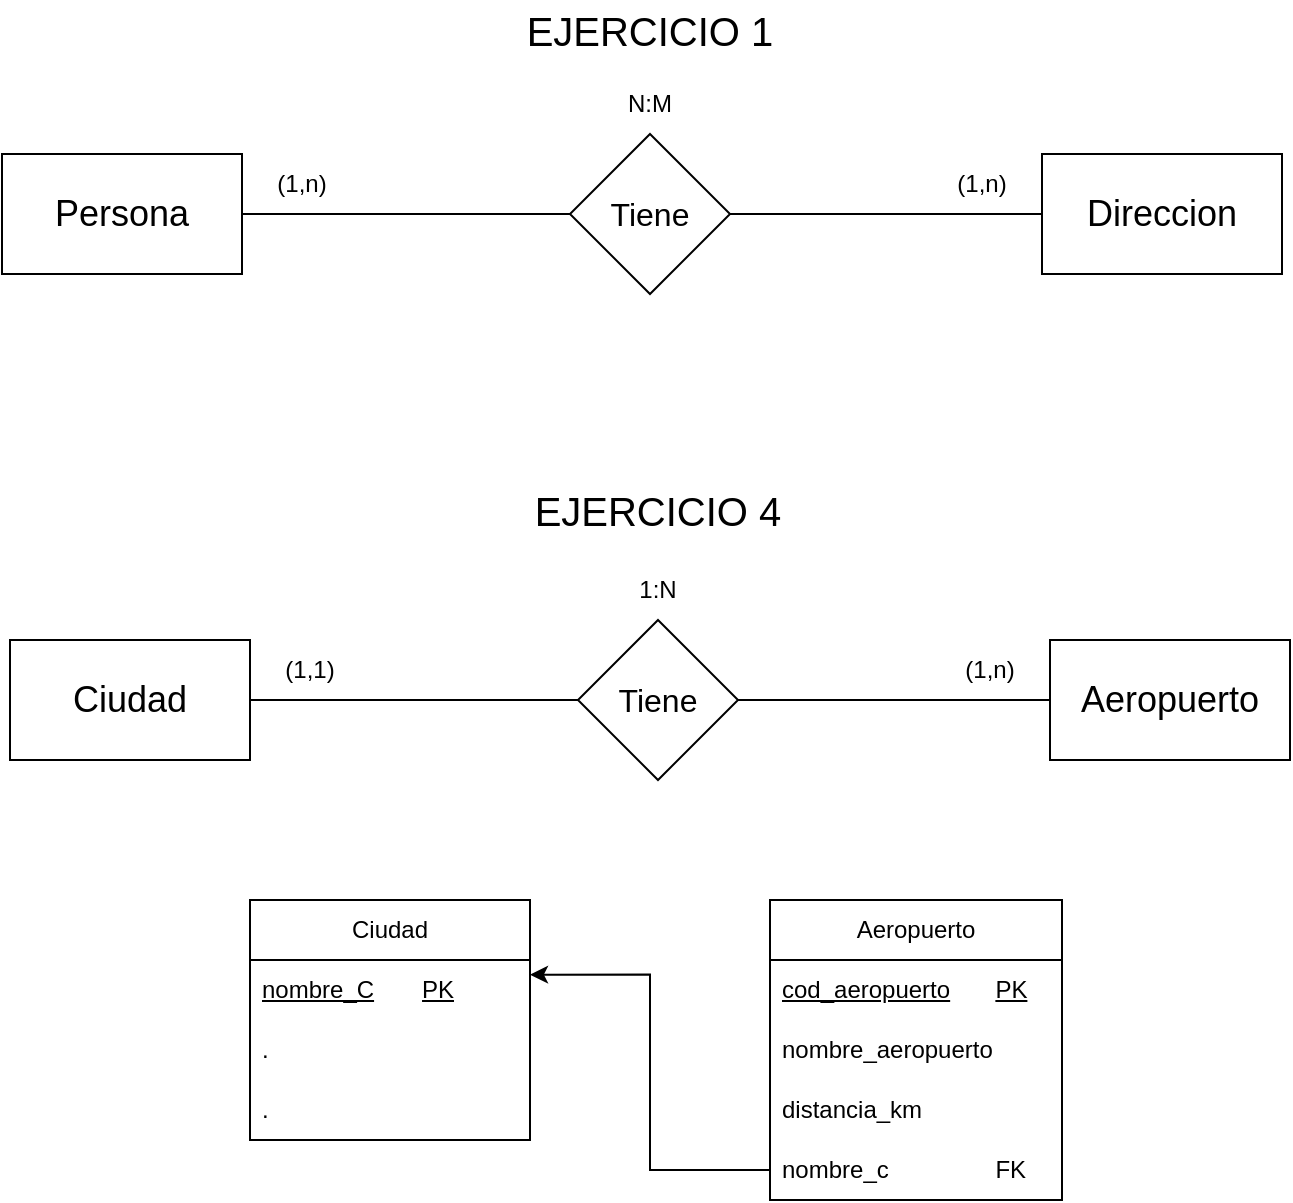 <mxfile version="22.1.0" type="github">
  <diagram name="Página-1" id="Z795Bbzr82MwVMrNqGUJ">
    <mxGraphModel dx="1221" dy="665" grid="1" gridSize="10" guides="1" tooltips="1" connect="1" arrows="1" fold="1" page="1" pageScale="1" pageWidth="827" pageHeight="1169" math="0" shadow="0">
      <root>
        <mxCell id="0" />
        <mxCell id="1" parent="0" />
        <mxCell id="fTpqq8_Z_Hes4YuYpRoL-5" style="edgeStyle=orthogonalEdgeStyle;rounded=0;orthogonalLoop=1;jettySize=auto;html=1;endArrow=none;endFill=0;" parent="1" source="fTpqq8_Z_Hes4YuYpRoL-1" target="fTpqq8_Z_Hes4YuYpRoL-2" edge="1">
          <mxGeometry relative="1" as="geometry" />
        </mxCell>
        <mxCell id="fTpqq8_Z_Hes4YuYpRoL-1" value="&lt;font style=&quot;font-size: 18px;&quot;&gt;Persona&lt;/font&gt;" style="rounded=0;whiteSpace=wrap;html=1;" parent="1" vertex="1">
          <mxGeometry x="90" y="117" width="120" height="60" as="geometry" />
        </mxCell>
        <mxCell id="fTpqq8_Z_Hes4YuYpRoL-6" style="edgeStyle=orthogonalEdgeStyle;rounded=0;orthogonalLoop=1;jettySize=auto;html=1;endArrow=none;endFill=0;" parent="1" source="fTpqq8_Z_Hes4YuYpRoL-2" target="fTpqq8_Z_Hes4YuYpRoL-3" edge="1">
          <mxGeometry relative="1" as="geometry" />
        </mxCell>
        <mxCell id="fTpqq8_Z_Hes4YuYpRoL-2" value="&lt;font style=&quot;font-size: 16px;&quot;&gt;Tiene&lt;/font&gt;" style="rhombus;whiteSpace=wrap;html=1;" parent="1" vertex="1">
          <mxGeometry x="374" y="107" width="80" height="80" as="geometry" />
        </mxCell>
        <mxCell id="fTpqq8_Z_Hes4YuYpRoL-3" value="&lt;font style=&quot;font-size: 18px;&quot;&gt;Direccion&lt;/font&gt;" style="rounded=0;whiteSpace=wrap;html=1;" parent="1" vertex="1">
          <mxGeometry x="610" y="117" width="120" height="60" as="geometry" />
        </mxCell>
        <mxCell id="fTpqq8_Z_Hes4YuYpRoL-7" value="(1,n)" style="text;html=1;strokeColor=none;fillColor=none;align=center;verticalAlign=middle;whiteSpace=wrap;rounded=0;" parent="1" vertex="1">
          <mxGeometry x="550" y="117" width="60" height="30" as="geometry" />
        </mxCell>
        <mxCell id="fTpqq8_Z_Hes4YuYpRoL-8" value="(1,n)" style="text;html=1;strokeColor=none;fillColor=none;align=center;verticalAlign=middle;whiteSpace=wrap;rounded=0;" parent="1" vertex="1">
          <mxGeometry x="210" y="117" width="60" height="30" as="geometry" />
        </mxCell>
        <mxCell id="fTpqq8_Z_Hes4YuYpRoL-9" value="N:M" style="text;html=1;strokeColor=none;fillColor=none;align=center;verticalAlign=middle;whiteSpace=wrap;rounded=0;" parent="1" vertex="1">
          <mxGeometry x="384" y="77" width="60" height="30" as="geometry" />
        </mxCell>
        <mxCell id="fTpqq8_Z_Hes4YuYpRoL-11" style="edgeStyle=orthogonalEdgeStyle;rounded=0;orthogonalLoop=1;jettySize=auto;html=1;endArrow=none;endFill=0;" parent="1" source="fTpqq8_Z_Hes4YuYpRoL-12" target="fTpqq8_Z_Hes4YuYpRoL-14" edge="1">
          <mxGeometry relative="1" as="geometry" />
        </mxCell>
        <mxCell id="fTpqq8_Z_Hes4YuYpRoL-12" value="&lt;font style=&quot;font-size: 18px;&quot;&gt;Ciudad&lt;/font&gt;" style="rounded=0;whiteSpace=wrap;html=1;" parent="1" vertex="1">
          <mxGeometry x="94" y="360" width="120" height="60" as="geometry" />
        </mxCell>
        <mxCell id="fTpqq8_Z_Hes4YuYpRoL-13" style="edgeStyle=orthogonalEdgeStyle;rounded=0;orthogonalLoop=1;jettySize=auto;html=1;endArrow=none;endFill=0;" parent="1" source="fTpqq8_Z_Hes4YuYpRoL-14" target="fTpqq8_Z_Hes4YuYpRoL-15" edge="1">
          <mxGeometry relative="1" as="geometry" />
        </mxCell>
        <mxCell id="fTpqq8_Z_Hes4YuYpRoL-14" value="&lt;font style=&quot;font-size: 16px;&quot;&gt;Tiene&lt;/font&gt;" style="rhombus;whiteSpace=wrap;html=1;" parent="1" vertex="1">
          <mxGeometry x="378" y="350" width="80" height="80" as="geometry" />
        </mxCell>
        <mxCell id="fTpqq8_Z_Hes4YuYpRoL-15" value="&lt;font style=&quot;font-size: 18px;&quot;&gt;Aeropuerto&lt;/font&gt;" style="rounded=0;whiteSpace=wrap;html=1;" parent="1" vertex="1">
          <mxGeometry x="614" y="360" width="120" height="60" as="geometry" />
        </mxCell>
        <mxCell id="fTpqq8_Z_Hes4YuYpRoL-16" value="(1,n)" style="text;html=1;strokeColor=none;fillColor=none;align=center;verticalAlign=middle;whiteSpace=wrap;rounded=0;" parent="1" vertex="1">
          <mxGeometry x="554" y="360" width="60" height="30" as="geometry" />
        </mxCell>
        <mxCell id="fTpqq8_Z_Hes4YuYpRoL-17" value="(1,1)" style="text;html=1;strokeColor=none;fillColor=none;align=center;verticalAlign=middle;whiteSpace=wrap;rounded=0;" parent="1" vertex="1">
          <mxGeometry x="214" y="360" width="60" height="30" as="geometry" />
        </mxCell>
        <mxCell id="fTpqq8_Z_Hes4YuYpRoL-18" value="1:N" style="text;html=1;strokeColor=none;fillColor=none;align=center;verticalAlign=middle;whiteSpace=wrap;rounded=0;" parent="1" vertex="1">
          <mxGeometry x="388" y="320" width="60" height="30" as="geometry" />
        </mxCell>
        <mxCell id="fTpqq8_Z_Hes4YuYpRoL-19" value="Ciudad" style="swimlane;fontStyle=0;childLayout=stackLayout;horizontal=1;startSize=30;horizontalStack=0;resizeParent=1;resizeParentMax=0;resizeLast=0;collapsible=1;marginBottom=0;whiteSpace=wrap;html=1;" parent="1" vertex="1">
          <mxGeometry x="214" y="490" width="140" height="120" as="geometry" />
        </mxCell>
        <mxCell id="fTpqq8_Z_Hes4YuYpRoL-20" value="nombre_C&lt;span style=&quot;white-space: pre;&quot;&gt;&#x9;&lt;/span&gt;PK" style="text;strokeColor=none;fillColor=none;align=left;verticalAlign=middle;spacingLeft=4;spacingRight=4;overflow=hidden;points=[[0,0.5],[1,0.5]];portConstraint=eastwest;rotatable=0;whiteSpace=wrap;html=1;fontStyle=4" parent="fTpqq8_Z_Hes4YuYpRoL-19" vertex="1">
          <mxGeometry y="30" width="140" height="30" as="geometry" />
        </mxCell>
        <mxCell id="fTpqq8_Z_Hes4YuYpRoL-21" value="." style="text;strokeColor=none;fillColor=none;align=left;verticalAlign=middle;spacingLeft=4;spacingRight=4;overflow=hidden;points=[[0,0.5],[1,0.5]];portConstraint=eastwest;rotatable=0;whiteSpace=wrap;html=1;" parent="fTpqq8_Z_Hes4YuYpRoL-19" vertex="1">
          <mxGeometry y="60" width="140" height="30" as="geometry" />
        </mxCell>
        <mxCell id="fTpqq8_Z_Hes4YuYpRoL-22" value="." style="text;strokeColor=none;fillColor=none;align=left;verticalAlign=middle;spacingLeft=4;spacingRight=4;overflow=hidden;points=[[0,0.5],[1,0.5]];portConstraint=eastwest;rotatable=0;whiteSpace=wrap;html=1;" parent="fTpqq8_Z_Hes4YuYpRoL-19" vertex="1">
          <mxGeometry y="90" width="140" height="30" as="geometry" />
        </mxCell>
        <mxCell id="fTpqq8_Z_Hes4YuYpRoL-23" value="Aeropuerto" style="swimlane;fontStyle=0;childLayout=stackLayout;horizontal=1;startSize=30;horizontalStack=0;resizeParent=1;resizeParentMax=0;resizeLast=0;collapsible=1;marginBottom=0;whiteSpace=wrap;html=1;" parent="1" vertex="1">
          <mxGeometry x="474" y="490" width="146" height="150" as="geometry" />
        </mxCell>
        <mxCell id="fTpqq8_Z_Hes4YuYpRoL-24" value="cod_aeropuerto&lt;span style=&quot;white-space: pre;&quot;&gt;&#x9;&lt;/span&gt;PK" style="text;strokeColor=none;fillColor=none;align=left;verticalAlign=middle;spacingLeft=4;spacingRight=4;overflow=hidden;points=[[0,0.5],[1,0.5]];portConstraint=eastwest;rotatable=0;whiteSpace=wrap;html=1;fontStyle=4" parent="fTpqq8_Z_Hes4YuYpRoL-23" vertex="1">
          <mxGeometry y="30" width="146" height="30" as="geometry" />
        </mxCell>
        <mxCell id="fTpqq8_Z_Hes4YuYpRoL-25" value="nombre_aeropuerto" style="text;strokeColor=none;fillColor=none;align=left;verticalAlign=middle;spacingLeft=4;spacingRight=4;overflow=hidden;points=[[0,0.5],[1,0.5]];portConstraint=eastwest;rotatable=0;whiteSpace=wrap;html=1;" parent="fTpqq8_Z_Hes4YuYpRoL-23" vertex="1">
          <mxGeometry y="60" width="146" height="30" as="geometry" />
        </mxCell>
        <mxCell id="fTpqq8_Z_Hes4YuYpRoL-26" value="distancia_km" style="text;strokeColor=none;fillColor=none;align=left;verticalAlign=middle;spacingLeft=4;spacingRight=4;overflow=hidden;points=[[0,0.5],[1,0.5]];portConstraint=eastwest;rotatable=0;whiteSpace=wrap;html=1;" parent="fTpqq8_Z_Hes4YuYpRoL-23" vertex="1">
          <mxGeometry y="90" width="146" height="30" as="geometry" />
        </mxCell>
        <mxCell id="fTpqq8_Z_Hes4YuYpRoL-28" value="nombre_c&lt;span style=&quot;white-space: pre;&quot;&gt;&#x9;&lt;/span&gt;&lt;span style=&quot;white-space: pre;&quot;&gt;&#x9;&lt;/span&gt;FK" style="text;strokeColor=none;fillColor=none;align=left;verticalAlign=middle;spacingLeft=4;spacingRight=4;overflow=hidden;points=[[0,0.5],[1,0.5]];portConstraint=eastwest;rotatable=0;whiteSpace=wrap;html=1;" parent="fTpqq8_Z_Hes4YuYpRoL-23" vertex="1">
          <mxGeometry y="120" width="146" height="30" as="geometry" />
        </mxCell>
        <mxCell id="fTpqq8_Z_Hes4YuYpRoL-29" style="edgeStyle=orthogonalEdgeStyle;rounded=0;orthogonalLoop=1;jettySize=auto;html=1;entryX=1;entryY=0.244;entryDx=0;entryDy=0;entryPerimeter=0;" parent="1" source="fTpqq8_Z_Hes4YuYpRoL-28" target="fTpqq8_Z_Hes4YuYpRoL-20" edge="1">
          <mxGeometry relative="1" as="geometry" />
        </mxCell>
        <mxCell id="fTpqq8_Z_Hes4YuYpRoL-30" value="&lt;font style=&quot;font-size: 20px;&quot;&gt;EJERCICIO 4&lt;/font&gt;" style="text;html=1;strokeColor=none;fillColor=none;align=center;verticalAlign=middle;whiteSpace=wrap;rounded=0;" parent="1" vertex="1">
          <mxGeometry x="344" y="280" width="148" height="30" as="geometry" />
        </mxCell>
        <mxCell id="-cpfAN26ETImXUH0Ku8d-1" value="&lt;font style=&quot;font-size: 20px;&quot;&gt;EJERCICIO 1&lt;/font&gt;" style="text;html=1;strokeColor=none;fillColor=none;align=center;verticalAlign=middle;whiteSpace=wrap;rounded=0;" vertex="1" parent="1">
          <mxGeometry x="340" y="40" width="148" height="30" as="geometry" />
        </mxCell>
      </root>
    </mxGraphModel>
  </diagram>
</mxfile>
